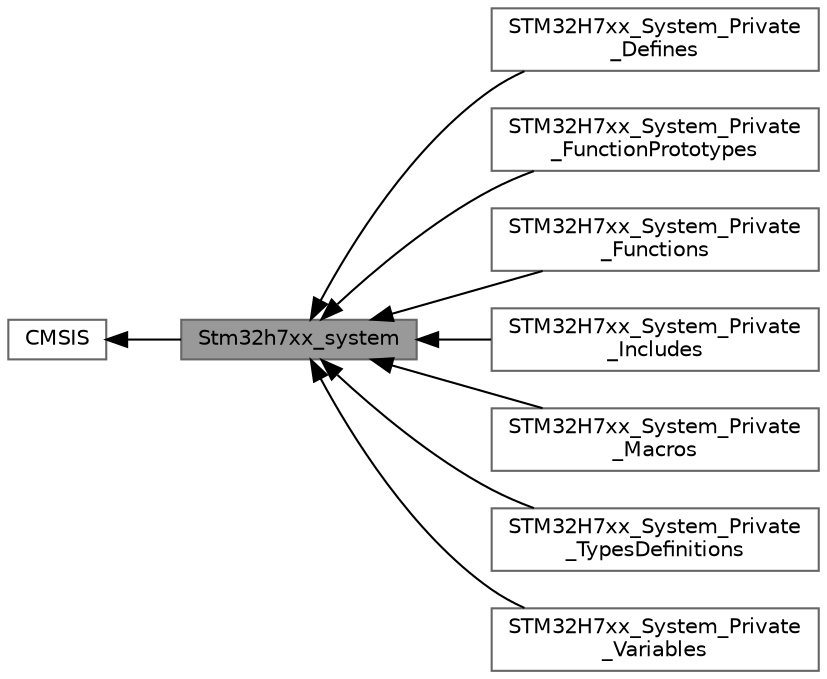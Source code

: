 digraph "Stm32h7xx_system"
{
 // LATEX_PDF_SIZE
  bgcolor="transparent";
  edge [fontname=Helvetica,fontsize=10,labelfontname=Helvetica,labelfontsize=10];
  node [fontname=Helvetica,fontsize=10,shape=box,height=0.2,width=0.4];
  rankdir=LR;
  Node2 [id="Node000002",label="CMSIS",height=0.2,width=0.4,color="grey40", fillcolor="white", style="filled",URL="$group__CMSIS.html",tooltip=" "];
  Node5 [id="Node000005",label="STM32H7xx_System_Private\l_Defines",height=0.2,width=0.4,color="grey40", fillcolor="white", style="filled",URL="$group__STM32H7xx__System__Private__Defines.html",tooltip=" "];
  Node8 [id="Node000008",label="STM32H7xx_System_Private\l_FunctionPrototypes",height=0.2,width=0.4,color="grey40", fillcolor="white", style="filled",URL="$group__STM32H7xx__System__Private__FunctionPrototypes.html",tooltip=" "];
  Node9 [id="Node000009",label="STM32H7xx_System_Private\l_Functions",height=0.2,width=0.4,color="grey40", fillcolor="white", style="filled",URL="$group__STM32H7xx__System__Private__Functions.html",tooltip=" "];
  Node3 [id="Node000003",label="STM32H7xx_System_Private\l_Includes",height=0.2,width=0.4,color="grey40", fillcolor="white", style="filled",URL="$group__STM32H7xx__System__Private__Includes.html",tooltip=" "];
  Node6 [id="Node000006",label="STM32H7xx_System_Private\l_Macros",height=0.2,width=0.4,color="grey40", fillcolor="white", style="filled",URL="$group__STM32H7xx__System__Private__Macros.html",tooltip=" "];
  Node4 [id="Node000004",label="STM32H7xx_System_Private\l_TypesDefinitions",height=0.2,width=0.4,color="grey40", fillcolor="white", style="filled",URL="$group__STM32H7xx__System__Private__TypesDefinitions.html",tooltip=" "];
  Node7 [id="Node000007",label="STM32H7xx_System_Private\l_Variables",height=0.2,width=0.4,color="grey40", fillcolor="white", style="filled",URL="$group__STM32H7xx__System__Private__Variables.html",tooltip=" "];
  Node1 [id="Node000001",label="Stm32h7xx_system",height=0.2,width=0.4,color="gray40", fillcolor="grey60", style="filled", fontcolor="black",tooltip=" "];
  Node2->Node1 [shape=plaintext, dir="back", style="solid"];
  Node1->Node3 [shape=plaintext, dir="back", style="solid"];
  Node1->Node4 [shape=plaintext, dir="back", style="solid"];
  Node1->Node5 [shape=plaintext, dir="back", style="solid"];
  Node1->Node6 [shape=plaintext, dir="back", style="solid"];
  Node1->Node7 [shape=plaintext, dir="back", style="solid"];
  Node1->Node8 [shape=plaintext, dir="back", style="solid"];
  Node1->Node9 [shape=plaintext, dir="back", style="solid"];
}
